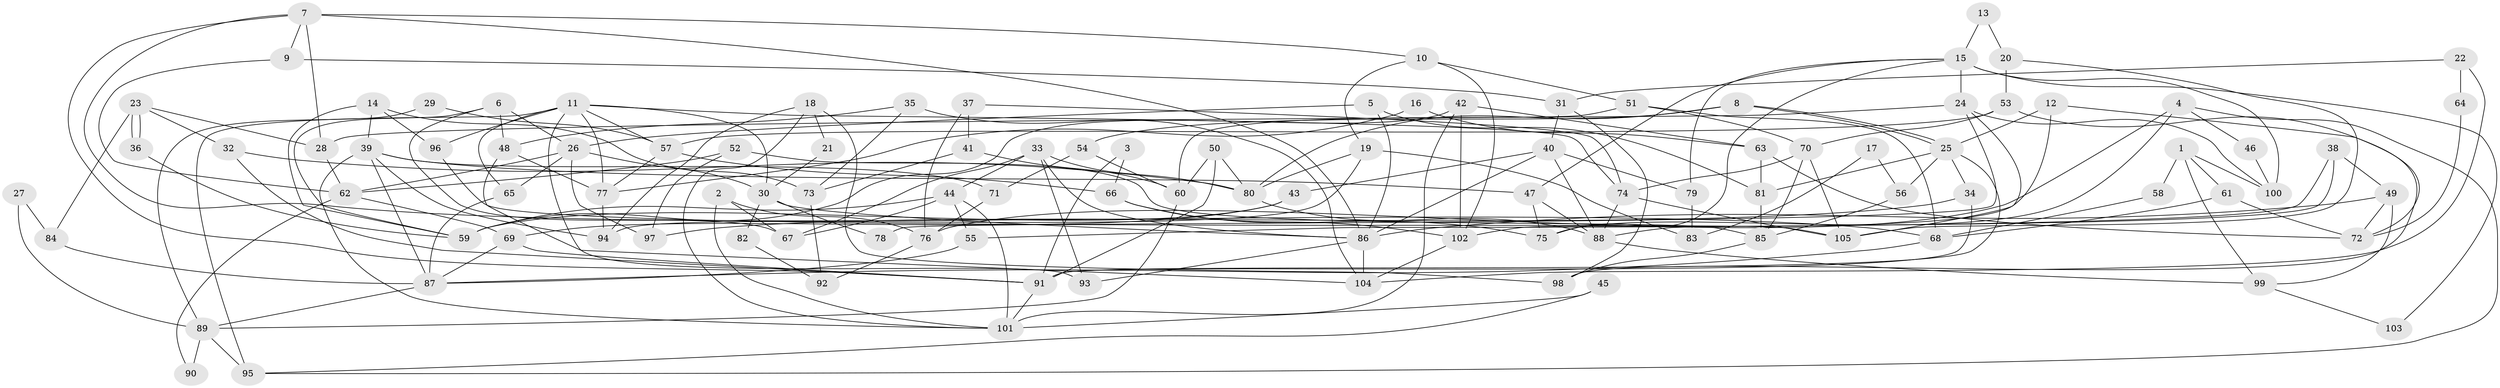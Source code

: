 // Generated by graph-tools (version 1.1) at 2025/11/02/27/25 16:11:24]
// undirected, 105 vertices, 210 edges
graph export_dot {
graph [start="1"]
  node [color=gray90,style=filled];
  1;
  2;
  3;
  4;
  5;
  6;
  7;
  8;
  9;
  10;
  11;
  12;
  13;
  14;
  15;
  16;
  17;
  18;
  19;
  20;
  21;
  22;
  23;
  24;
  25;
  26;
  27;
  28;
  29;
  30;
  31;
  32;
  33;
  34;
  35;
  36;
  37;
  38;
  39;
  40;
  41;
  42;
  43;
  44;
  45;
  46;
  47;
  48;
  49;
  50;
  51;
  52;
  53;
  54;
  55;
  56;
  57;
  58;
  59;
  60;
  61;
  62;
  63;
  64;
  65;
  66;
  67;
  68;
  69;
  70;
  71;
  72;
  73;
  74;
  75;
  76;
  77;
  78;
  79;
  80;
  81;
  82;
  83;
  84;
  85;
  86;
  87;
  88;
  89;
  90;
  91;
  92;
  93;
  94;
  95;
  96;
  97;
  98;
  99;
  100;
  101;
  102;
  103;
  104;
  105;
  1 -- 61;
  1 -- 99;
  1 -- 58;
  1 -- 100;
  2 -- 67;
  2 -- 101;
  2 -- 76;
  3 -- 66;
  3 -- 91;
  4 -- 75;
  4 -- 76;
  4 -- 46;
  4 -- 95;
  5 -- 26;
  5 -- 86;
  5 -- 81;
  6 -- 26;
  6 -- 59;
  6 -- 48;
  6 -- 67;
  7 -- 91;
  7 -- 10;
  7 -- 9;
  7 -- 28;
  7 -- 68;
  7 -- 86;
  8 -- 25;
  8 -- 25;
  8 -- 80;
  8 -- 54;
  9 -- 62;
  9 -- 31;
  10 -- 51;
  10 -- 102;
  10 -- 19;
  11 -- 93;
  11 -- 77;
  11 -- 30;
  11 -- 57;
  11 -- 65;
  11 -- 74;
  11 -- 95;
  11 -- 96;
  12 -- 102;
  12 -- 25;
  12 -- 72;
  13 -- 15;
  13 -- 20;
  14 -- 59;
  14 -- 39;
  14 -- 73;
  14 -- 96;
  15 -- 75;
  15 -- 100;
  15 -- 24;
  15 -- 47;
  15 -- 79;
  15 -- 103;
  16 -- 63;
  16 -- 77;
  17 -- 83;
  17 -- 56;
  18 -- 94;
  18 -- 98;
  18 -- 21;
  18 -- 101;
  19 -- 80;
  19 -- 83;
  19 -- 94;
  20 -- 53;
  20 -- 105;
  21 -- 30;
  22 -- 31;
  22 -- 104;
  22 -- 64;
  23 -- 36;
  23 -- 36;
  23 -- 28;
  23 -- 32;
  23 -- 84;
  24 -- 105;
  24 -- 28;
  24 -- 78;
  24 -- 100;
  25 -- 91;
  25 -- 34;
  25 -- 56;
  25 -- 81;
  26 -- 30;
  26 -- 65;
  26 -- 62;
  26 -- 97;
  27 -- 89;
  27 -- 84;
  28 -- 62;
  29 -- 89;
  29 -- 57;
  30 -- 86;
  30 -- 78;
  30 -- 82;
  31 -- 40;
  31 -- 98;
  32 -- 80;
  32 -- 91;
  33 -- 44;
  33 -- 80;
  33 -- 67;
  33 -- 86;
  33 -- 93;
  34 -- 97;
  34 -- 91;
  35 -- 104;
  35 -- 48;
  35 -- 73;
  36 -- 59;
  37 -- 76;
  37 -- 74;
  37 -- 41;
  38 -- 49;
  38 -- 55;
  38 -- 88;
  39 -- 47;
  39 -- 101;
  39 -- 71;
  39 -- 87;
  39 -- 94;
  40 -- 86;
  40 -- 88;
  40 -- 43;
  40 -- 79;
  41 -- 73;
  41 -- 60;
  42 -- 59;
  42 -- 101;
  42 -- 63;
  42 -- 102;
  43 -- 69;
  43 -- 59;
  44 -- 101;
  44 -- 67;
  44 -- 55;
  44 -- 59;
  45 -- 95;
  45 -- 101;
  46 -- 100;
  47 -- 88;
  47 -- 75;
  48 -- 77;
  48 -- 104;
  49 -- 86;
  49 -- 72;
  49 -- 99;
  50 -- 91;
  50 -- 60;
  50 -- 80;
  51 -- 60;
  51 -- 68;
  51 -- 70;
  52 -- 85;
  52 -- 62;
  52 -- 97;
  53 -- 70;
  53 -- 98;
  53 -- 57;
  54 -- 60;
  54 -- 71;
  55 -- 87;
  56 -- 85;
  57 -- 66;
  57 -- 77;
  58 -- 68;
  60 -- 89;
  61 -- 72;
  61 -- 68;
  62 -- 69;
  62 -- 90;
  63 -- 81;
  63 -- 72;
  64 -- 72;
  65 -- 87;
  66 -- 102;
  66 -- 75;
  68 -- 87;
  69 -- 91;
  69 -- 87;
  70 -- 74;
  70 -- 85;
  70 -- 105;
  71 -- 76;
  73 -- 92;
  74 -- 105;
  74 -- 88;
  76 -- 92;
  77 -- 94;
  79 -- 83;
  80 -- 88;
  81 -- 85;
  82 -- 92;
  84 -- 87;
  85 -- 98;
  86 -- 93;
  86 -- 104;
  87 -- 89;
  88 -- 99;
  89 -- 95;
  89 -- 90;
  91 -- 101;
  96 -- 105;
  99 -- 103;
  102 -- 104;
}
